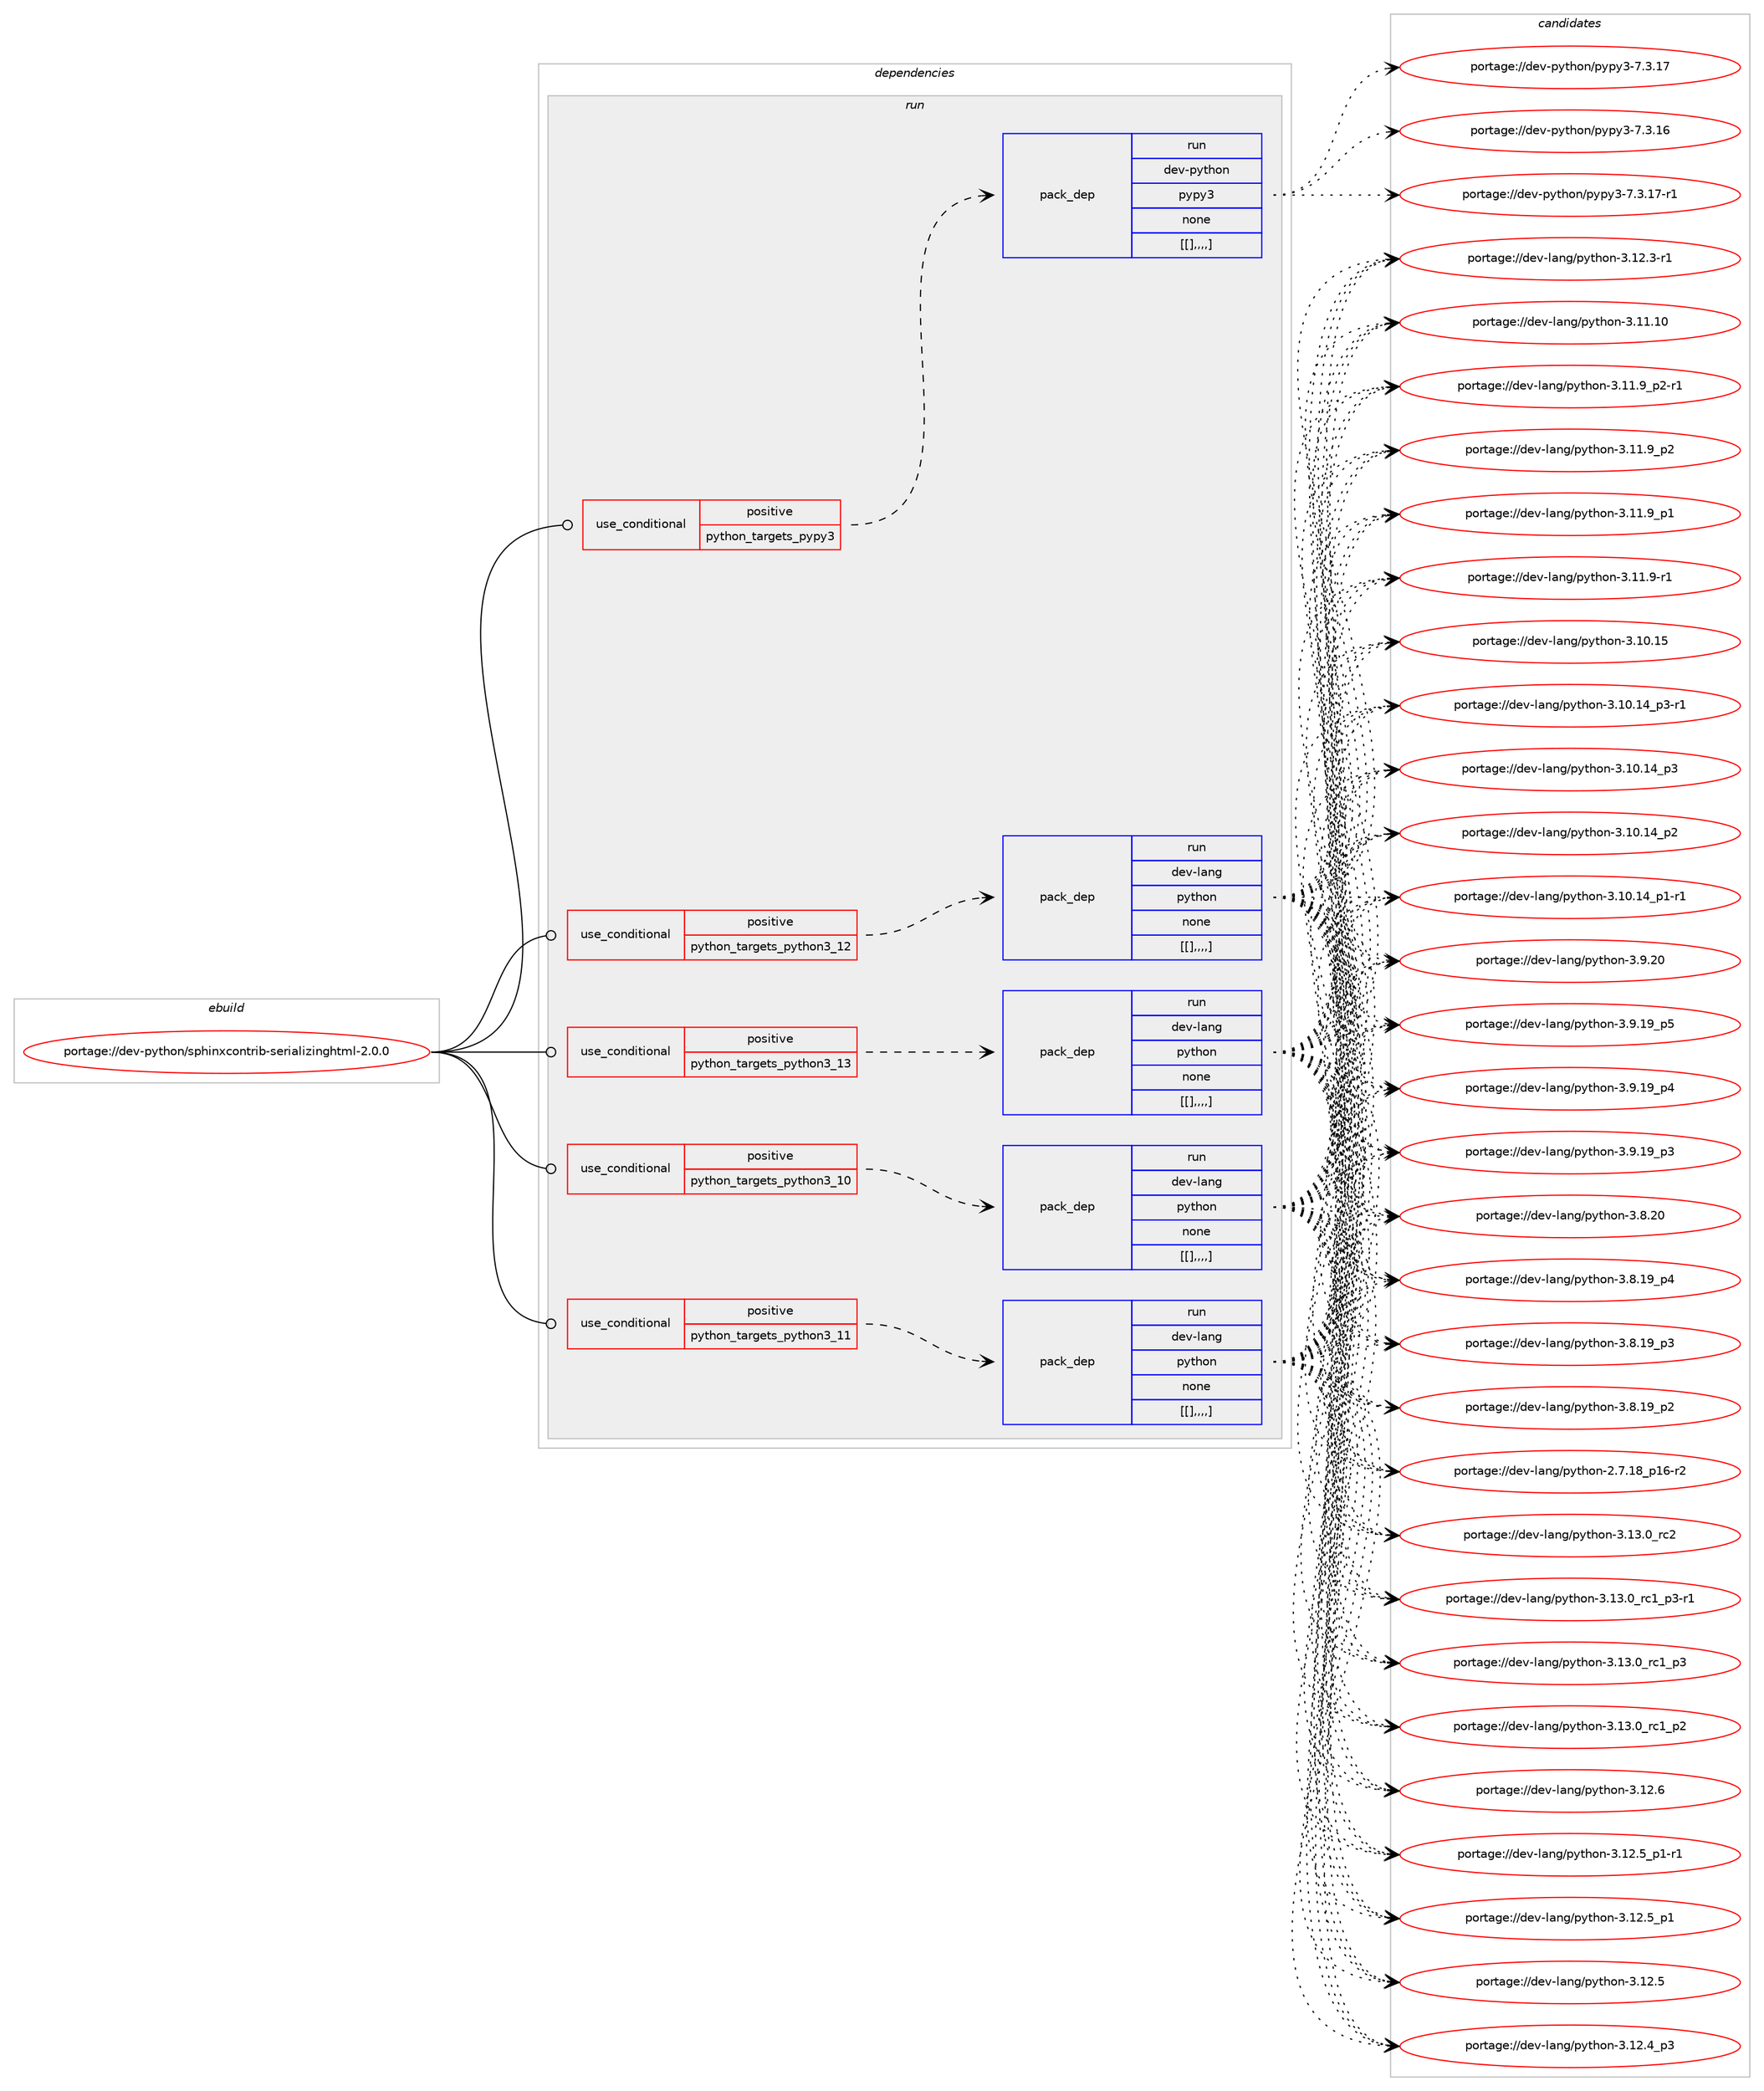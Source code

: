 digraph prolog {

# *************
# Graph options
# *************

newrank=true;
concentrate=true;
compound=true;
graph [rankdir=LR,fontname=Helvetica,fontsize=10,ranksep=1.5];#, ranksep=2.5, nodesep=0.2];
edge  [arrowhead=vee];
node  [fontname=Helvetica,fontsize=10];

# **********
# The ebuild
# **********

subgraph cluster_leftcol {
color=gray;
label=<<i>ebuild</i>>;
id [label="portage://dev-python/sphinxcontrib-serializinghtml-2.0.0", color=red, width=4, href="../dev-python/sphinxcontrib-serializinghtml-2.0.0.svg"];
}

# ****************
# The dependencies
# ****************

subgraph cluster_midcol {
color=gray;
label=<<i>dependencies</i>>;
subgraph cluster_compile {
fillcolor="#eeeeee";
style=filled;
label=<<i>compile</i>>;
}
subgraph cluster_compileandrun {
fillcolor="#eeeeee";
style=filled;
label=<<i>compile and run</i>>;
}
subgraph cluster_run {
fillcolor="#eeeeee";
style=filled;
label=<<i>run</i>>;
subgraph cond40949 {
dependency166350 [label=<<TABLE BORDER="0" CELLBORDER="1" CELLSPACING="0" CELLPADDING="4"><TR><TD ROWSPAN="3" CELLPADDING="10">use_conditional</TD></TR><TR><TD>positive</TD></TR><TR><TD>python_targets_pypy3</TD></TR></TABLE>>, shape=none, color=red];
subgraph pack124140 {
dependency166351 [label=<<TABLE BORDER="0" CELLBORDER="1" CELLSPACING="0" CELLPADDING="4" WIDTH="220"><TR><TD ROWSPAN="6" CELLPADDING="30">pack_dep</TD></TR><TR><TD WIDTH="110">run</TD></TR><TR><TD>dev-python</TD></TR><TR><TD>pypy3</TD></TR><TR><TD>none</TD></TR><TR><TD>[[],,,,]</TD></TR></TABLE>>, shape=none, color=blue];
}
dependency166350:e -> dependency166351:w [weight=20,style="dashed",arrowhead="vee"];
}
id:e -> dependency166350:w [weight=20,style="solid",arrowhead="odot"];
subgraph cond40950 {
dependency166352 [label=<<TABLE BORDER="0" CELLBORDER="1" CELLSPACING="0" CELLPADDING="4"><TR><TD ROWSPAN="3" CELLPADDING="10">use_conditional</TD></TR><TR><TD>positive</TD></TR><TR><TD>python_targets_python3_10</TD></TR></TABLE>>, shape=none, color=red];
subgraph pack124141 {
dependency166353 [label=<<TABLE BORDER="0" CELLBORDER="1" CELLSPACING="0" CELLPADDING="4" WIDTH="220"><TR><TD ROWSPAN="6" CELLPADDING="30">pack_dep</TD></TR><TR><TD WIDTH="110">run</TD></TR><TR><TD>dev-lang</TD></TR><TR><TD>python</TD></TR><TR><TD>none</TD></TR><TR><TD>[[],,,,]</TD></TR></TABLE>>, shape=none, color=blue];
}
dependency166352:e -> dependency166353:w [weight=20,style="dashed",arrowhead="vee"];
}
id:e -> dependency166352:w [weight=20,style="solid",arrowhead="odot"];
subgraph cond40951 {
dependency166354 [label=<<TABLE BORDER="0" CELLBORDER="1" CELLSPACING="0" CELLPADDING="4"><TR><TD ROWSPAN="3" CELLPADDING="10">use_conditional</TD></TR><TR><TD>positive</TD></TR><TR><TD>python_targets_python3_11</TD></TR></TABLE>>, shape=none, color=red];
subgraph pack124142 {
dependency166355 [label=<<TABLE BORDER="0" CELLBORDER="1" CELLSPACING="0" CELLPADDING="4" WIDTH="220"><TR><TD ROWSPAN="6" CELLPADDING="30">pack_dep</TD></TR><TR><TD WIDTH="110">run</TD></TR><TR><TD>dev-lang</TD></TR><TR><TD>python</TD></TR><TR><TD>none</TD></TR><TR><TD>[[],,,,]</TD></TR></TABLE>>, shape=none, color=blue];
}
dependency166354:e -> dependency166355:w [weight=20,style="dashed",arrowhead="vee"];
}
id:e -> dependency166354:w [weight=20,style="solid",arrowhead="odot"];
subgraph cond40952 {
dependency166356 [label=<<TABLE BORDER="0" CELLBORDER="1" CELLSPACING="0" CELLPADDING="4"><TR><TD ROWSPAN="3" CELLPADDING="10">use_conditional</TD></TR><TR><TD>positive</TD></TR><TR><TD>python_targets_python3_12</TD></TR></TABLE>>, shape=none, color=red];
subgraph pack124143 {
dependency166357 [label=<<TABLE BORDER="0" CELLBORDER="1" CELLSPACING="0" CELLPADDING="4" WIDTH="220"><TR><TD ROWSPAN="6" CELLPADDING="30">pack_dep</TD></TR><TR><TD WIDTH="110">run</TD></TR><TR><TD>dev-lang</TD></TR><TR><TD>python</TD></TR><TR><TD>none</TD></TR><TR><TD>[[],,,,]</TD></TR></TABLE>>, shape=none, color=blue];
}
dependency166356:e -> dependency166357:w [weight=20,style="dashed",arrowhead="vee"];
}
id:e -> dependency166356:w [weight=20,style="solid",arrowhead="odot"];
subgraph cond40953 {
dependency166358 [label=<<TABLE BORDER="0" CELLBORDER="1" CELLSPACING="0" CELLPADDING="4"><TR><TD ROWSPAN="3" CELLPADDING="10">use_conditional</TD></TR><TR><TD>positive</TD></TR><TR><TD>python_targets_python3_13</TD></TR></TABLE>>, shape=none, color=red];
subgraph pack124144 {
dependency166359 [label=<<TABLE BORDER="0" CELLBORDER="1" CELLSPACING="0" CELLPADDING="4" WIDTH="220"><TR><TD ROWSPAN="6" CELLPADDING="30">pack_dep</TD></TR><TR><TD WIDTH="110">run</TD></TR><TR><TD>dev-lang</TD></TR><TR><TD>python</TD></TR><TR><TD>none</TD></TR><TR><TD>[[],,,,]</TD></TR></TABLE>>, shape=none, color=blue];
}
dependency166358:e -> dependency166359:w [weight=20,style="dashed",arrowhead="vee"];
}
id:e -> dependency166358:w [weight=20,style="solid",arrowhead="odot"];
}
}

# **************
# The candidates
# **************

subgraph cluster_choices {
rank=same;
color=gray;
label=<<i>candidates</i>>;

subgraph choice124140 {
color=black;
nodesep=1;
choice100101118451121211161041111104711212111212151455546514649554511449 [label="portage://dev-python/pypy3-7.3.17-r1", color=red, width=4,href="../dev-python/pypy3-7.3.17-r1.svg"];
choice10010111845112121116104111110471121211121215145554651464955 [label="portage://dev-python/pypy3-7.3.17", color=red, width=4,href="../dev-python/pypy3-7.3.17.svg"];
choice10010111845112121116104111110471121211121215145554651464954 [label="portage://dev-python/pypy3-7.3.16", color=red, width=4,href="../dev-python/pypy3-7.3.16.svg"];
dependency166351:e -> choice100101118451121211161041111104711212111212151455546514649554511449:w [style=dotted,weight="100"];
dependency166351:e -> choice10010111845112121116104111110471121211121215145554651464955:w [style=dotted,weight="100"];
dependency166351:e -> choice10010111845112121116104111110471121211121215145554651464954:w [style=dotted,weight="100"];
}
subgraph choice124141 {
color=black;
nodesep=1;
choice10010111845108971101034711212111610411111045514649514648951149950 [label="portage://dev-lang/python-3.13.0_rc2", color=red, width=4,href="../dev-lang/python-3.13.0_rc2.svg"];
choice1001011184510897110103471121211161041111104551464951464895114994995112514511449 [label="portage://dev-lang/python-3.13.0_rc1_p3-r1", color=red, width=4,href="../dev-lang/python-3.13.0_rc1_p3-r1.svg"];
choice100101118451089711010347112121116104111110455146495146489511499499511251 [label="portage://dev-lang/python-3.13.0_rc1_p3", color=red, width=4,href="../dev-lang/python-3.13.0_rc1_p3.svg"];
choice100101118451089711010347112121116104111110455146495146489511499499511250 [label="portage://dev-lang/python-3.13.0_rc1_p2", color=red, width=4,href="../dev-lang/python-3.13.0_rc1_p2.svg"];
choice10010111845108971101034711212111610411111045514649504654 [label="portage://dev-lang/python-3.12.6", color=red, width=4,href="../dev-lang/python-3.12.6.svg"];
choice1001011184510897110103471121211161041111104551464950465395112494511449 [label="portage://dev-lang/python-3.12.5_p1-r1", color=red, width=4,href="../dev-lang/python-3.12.5_p1-r1.svg"];
choice100101118451089711010347112121116104111110455146495046539511249 [label="portage://dev-lang/python-3.12.5_p1", color=red, width=4,href="../dev-lang/python-3.12.5_p1.svg"];
choice10010111845108971101034711212111610411111045514649504653 [label="portage://dev-lang/python-3.12.5", color=red, width=4,href="../dev-lang/python-3.12.5.svg"];
choice100101118451089711010347112121116104111110455146495046529511251 [label="portage://dev-lang/python-3.12.4_p3", color=red, width=4,href="../dev-lang/python-3.12.4_p3.svg"];
choice100101118451089711010347112121116104111110455146495046514511449 [label="portage://dev-lang/python-3.12.3-r1", color=red, width=4,href="../dev-lang/python-3.12.3-r1.svg"];
choice1001011184510897110103471121211161041111104551464949464948 [label="portage://dev-lang/python-3.11.10", color=red, width=4,href="../dev-lang/python-3.11.10.svg"];
choice1001011184510897110103471121211161041111104551464949465795112504511449 [label="portage://dev-lang/python-3.11.9_p2-r1", color=red, width=4,href="../dev-lang/python-3.11.9_p2-r1.svg"];
choice100101118451089711010347112121116104111110455146494946579511250 [label="portage://dev-lang/python-3.11.9_p2", color=red, width=4,href="../dev-lang/python-3.11.9_p2.svg"];
choice100101118451089711010347112121116104111110455146494946579511249 [label="portage://dev-lang/python-3.11.9_p1", color=red, width=4,href="../dev-lang/python-3.11.9_p1.svg"];
choice100101118451089711010347112121116104111110455146494946574511449 [label="portage://dev-lang/python-3.11.9-r1", color=red, width=4,href="../dev-lang/python-3.11.9-r1.svg"];
choice1001011184510897110103471121211161041111104551464948464953 [label="portage://dev-lang/python-3.10.15", color=red, width=4,href="../dev-lang/python-3.10.15.svg"];
choice100101118451089711010347112121116104111110455146494846495295112514511449 [label="portage://dev-lang/python-3.10.14_p3-r1", color=red, width=4,href="../dev-lang/python-3.10.14_p3-r1.svg"];
choice10010111845108971101034711212111610411111045514649484649529511251 [label="portage://dev-lang/python-3.10.14_p3", color=red, width=4,href="../dev-lang/python-3.10.14_p3.svg"];
choice10010111845108971101034711212111610411111045514649484649529511250 [label="portage://dev-lang/python-3.10.14_p2", color=red, width=4,href="../dev-lang/python-3.10.14_p2.svg"];
choice100101118451089711010347112121116104111110455146494846495295112494511449 [label="portage://dev-lang/python-3.10.14_p1-r1", color=red, width=4,href="../dev-lang/python-3.10.14_p1-r1.svg"];
choice10010111845108971101034711212111610411111045514657465048 [label="portage://dev-lang/python-3.9.20", color=red, width=4,href="../dev-lang/python-3.9.20.svg"];
choice100101118451089711010347112121116104111110455146574649579511253 [label="portage://dev-lang/python-3.9.19_p5", color=red, width=4,href="../dev-lang/python-3.9.19_p5.svg"];
choice100101118451089711010347112121116104111110455146574649579511252 [label="portage://dev-lang/python-3.9.19_p4", color=red, width=4,href="../dev-lang/python-3.9.19_p4.svg"];
choice100101118451089711010347112121116104111110455146574649579511251 [label="portage://dev-lang/python-3.9.19_p3", color=red, width=4,href="../dev-lang/python-3.9.19_p3.svg"];
choice10010111845108971101034711212111610411111045514656465048 [label="portage://dev-lang/python-3.8.20", color=red, width=4,href="../dev-lang/python-3.8.20.svg"];
choice100101118451089711010347112121116104111110455146564649579511252 [label="portage://dev-lang/python-3.8.19_p4", color=red, width=4,href="../dev-lang/python-3.8.19_p4.svg"];
choice100101118451089711010347112121116104111110455146564649579511251 [label="portage://dev-lang/python-3.8.19_p3", color=red, width=4,href="../dev-lang/python-3.8.19_p3.svg"];
choice100101118451089711010347112121116104111110455146564649579511250 [label="portage://dev-lang/python-3.8.19_p2", color=red, width=4,href="../dev-lang/python-3.8.19_p2.svg"];
choice100101118451089711010347112121116104111110455046554649569511249544511450 [label="portage://dev-lang/python-2.7.18_p16-r2", color=red, width=4,href="../dev-lang/python-2.7.18_p16-r2.svg"];
dependency166353:e -> choice10010111845108971101034711212111610411111045514649514648951149950:w [style=dotted,weight="100"];
dependency166353:e -> choice1001011184510897110103471121211161041111104551464951464895114994995112514511449:w [style=dotted,weight="100"];
dependency166353:e -> choice100101118451089711010347112121116104111110455146495146489511499499511251:w [style=dotted,weight="100"];
dependency166353:e -> choice100101118451089711010347112121116104111110455146495146489511499499511250:w [style=dotted,weight="100"];
dependency166353:e -> choice10010111845108971101034711212111610411111045514649504654:w [style=dotted,weight="100"];
dependency166353:e -> choice1001011184510897110103471121211161041111104551464950465395112494511449:w [style=dotted,weight="100"];
dependency166353:e -> choice100101118451089711010347112121116104111110455146495046539511249:w [style=dotted,weight="100"];
dependency166353:e -> choice10010111845108971101034711212111610411111045514649504653:w [style=dotted,weight="100"];
dependency166353:e -> choice100101118451089711010347112121116104111110455146495046529511251:w [style=dotted,weight="100"];
dependency166353:e -> choice100101118451089711010347112121116104111110455146495046514511449:w [style=dotted,weight="100"];
dependency166353:e -> choice1001011184510897110103471121211161041111104551464949464948:w [style=dotted,weight="100"];
dependency166353:e -> choice1001011184510897110103471121211161041111104551464949465795112504511449:w [style=dotted,weight="100"];
dependency166353:e -> choice100101118451089711010347112121116104111110455146494946579511250:w [style=dotted,weight="100"];
dependency166353:e -> choice100101118451089711010347112121116104111110455146494946579511249:w [style=dotted,weight="100"];
dependency166353:e -> choice100101118451089711010347112121116104111110455146494946574511449:w [style=dotted,weight="100"];
dependency166353:e -> choice1001011184510897110103471121211161041111104551464948464953:w [style=dotted,weight="100"];
dependency166353:e -> choice100101118451089711010347112121116104111110455146494846495295112514511449:w [style=dotted,weight="100"];
dependency166353:e -> choice10010111845108971101034711212111610411111045514649484649529511251:w [style=dotted,weight="100"];
dependency166353:e -> choice10010111845108971101034711212111610411111045514649484649529511250:w [style=dotted,weight="100"];
dependency166353:e -> choice100101118451089711010347112121116104111110455146494846495295112494511449:w [style=dotted,weight="100"];
dependency166353:e -> choice10010111845108971101034711212111610411111045514657465048:w [style=dotted,weight="100"];
dependency166353:e -> choice100101118451089711010347112121116104111110455146574649579511253:w [style=dotted,weight="100"];
dependency166353:e -> choice100101118451089711010347112121116104111110455146574649579511252:w [style=dotted,weight="100"];
dependency166353:e -> choice100101118451089711010347112121116104111110455146574649579511251:w [style=dotted,weight="100"];
dependency166353:e -> choice10010111845108971101034711212111610411111045514656465048:w [style=dotted,weight="100"];
dependency166353:e -> choice100101118451089711010347112121116104111110455146564649579511252:w [style=dotted,weight="100"];
dependency166353:e -> choice100101118451089711010347112121116104111110455146564649579511251:w [style=dotted,weight="100"];
dependency166353:e -> choice100101118451089711010347112121116104111110455146564649579511250:w [style=dotted,weight="100"];
dependency166353:e -> choice100101118451089711010347112121116104111110455046554649569511249544511450:w [style=dotted,weight="100"];
}
subgraph choice124142 {
color=black;
nodesep=1;
choice10010111845108971101034711212111610411111045514649514648951149950 [label="portage://dev-lang/python-3.13.0_rc2", color=red, width=4,href="../dev-lang/python-3.13.0_rc2.svg"];
choice1001011184510897110103471121211161041111104551464951464895114994995112514511449 [label="portage://dev-lang/python-3.13.0_rc1_p3-r1", color=red, width=4,href="../dev-lang/python-3.13.0_rc1_p3-r1.svg"];
choice100101118451089711010347112121116104111110455146495146489511499499511251 [label="portage://dev-lang/python-3.13.0_rc1_p3", color=red, width=4,href="../dev-lang/python-3.13.0_rc1_p3.svg"];
choice100101118451089711010347112121116104111110455146495146489511499499511250 [label="portage://dev-lang/python-3.13.0_rc1_p2", color=red, width=4,href="../dev-lang/python-3.13.0_rc1_p2.svg"];
choice10010111845108971101034711212111610411111045514649504654 [label="portage://dev-lang/python-3.12.6", color=red, width=4,href="../dev-lang/python-3.12.6.svg"];
choice1001011184510897110103471121211161041111104551464950465395112494511449 [label="portage://dev-lang/python-3.12.5_p1-r1", color=red, width=4,href="../dev-lang/python-3.12.5_p1-r1.svg"];
choice100101118451089711010347112121116104111110455146495046539511249 [label="portage://dev-lang/python-3.12.5_p1", color=red, width=4,href="../dev-lang/python-3.12.5_p1.svg"];
choice10010111845108971101034711212111610411111045514649504653 [label="portage://dev-lang/python-3.12.5", color=red, width=4,href="../dev-lang/python-3.12.5.svg"];
choice100101118451089711010347112121116104111110455146495046529511251 [label="portage://dev-lang/python-3.12.4_p3", color=red, width=4,href="../dev-lang/python-3.12.4_p3.svg"];
choice100101118451089711010347112121116104111110455146495046514511449 [label="portage://dev-lang/python-3.12.3-r1", color=red, width=4,href="../dev-lang/python-3.12.3-r1.svg"];
choice1001011184510897110103471121211161041111104551464949464948 [label="portage://dev-lang/python-3.11.10", color=red, width=4,href="../dev-lang/python-3.11.10.svg"];
choice1001011184510897110103471121211161041111104551464949465795112504511449 [label="portage://dev-lang/python-3.11.9_p2-r1", color=red, width=4,href="../dev-lang/python-3.11.9_p2-r1.svg"];
choice100101118451089711010347112121116104111110455146494946579511250 [label="portage://dev-lang/python-3.11.9_p2", color=red, width=4,href="../dev-lang/python-3.11.9_p2.svg"];
choice100101118451089711010347112121116104111110455146494946579511249 [label="portage://dev-lang/python-3.11.9_p1", color=red, width=4,href="../dev-lang/python-3.11.9_p1.svg"];
choice100101118451089711010347112121116104111110455146494946574511449 [label="portage://dev-lang/python-3.11.9-r1", color=red, width=4,href="../dev-lang/python-3.11.9-r1.svg"];
choice1001011184510897110103471121211161041111104551464948464953 [label="portage://dev-lang/python-3.10.15", color=red, width=4,href="../dev-lang/python-3.10.15.svg"];
choice100101118451089711010347112121116104111110455146494846495295112514511449 [label="portage://dev-lang/python-3.10.14_p3-r1", color=red, width=4,href="../dev-lang/python-3.10.14_p3-r1.svg"];
choice10010111845108971101034711212111610411111045514649484649529511251 [label="portage://dev-lang/python-3.10.14_p3", color=red, width=4,href="../dev-lang/python-3.10.14_p3.svg"];
choice10010111845108971101034711212111610411111045514649484649529511250 [label="portage://dev-lang/python-3.10.14_p2", color=red, width=4,href="../dev-lang/python-3.10.14_p2.svg"];
choice100101118451089711010347112121116104111110455146494846495295112494511449 [label="portage://dev-lang/python-3.10.14_p1-r1", color=red, width=4,href="../dev-lang/python-3.10.14_p1-r1.svg"];
choice10010111845108971101034711212111610411111045514657465048 [label="portage://dev-lang/python-3.9.20", color=red, width=4,href="../dev-lang/python-3.9.20.svg"];
choice100101118451089711010347112121116104111110455146574649579511253 [label="portage://dev-lang/python-3.9.19_p5", color=red, width=4,href="../dev-lang/python-3.9.19_p5.svg"];
choice100101118451089711010347112121116104111110455146574649579511252 [label="portage://dev-lang/python-3.9.19_p4", color=red, width=4,href="../dev-lang/python-3.9.19_p4.svg"];
choice100101118451089711010347112121116104111110455146574649579511251 [label="portage://dev-lang/python-3.9.19_p3", color=red, width=4,href="../dev-lang/python-3.9.19_p3.svg"];
choice10010111845108971101034711212111610411111045514656465048 [label="portage://dev-lang/python-3.8.20", color=red, width=4,href="../dev-lang/python-3.8.20.svg"];
choice100101118451089711010347112121116104111110455146564649579511252 [label="portage://dev-lang/python-3.8.19_p4", color=red, width=4,href="../dev-lang/python-3.8.19_p4.svg"];
choice100101118451089711010347112121116104111110455146564649579511251 [label="portage://dev-lang/python-3.8.19_p3", color=red, width=4,href="../dev-lang/python-3.8.19_p3.svg"];
choice100101118451089711010347112121116104111110455146564649579511250 [label="portage://dev-lang/python-3.8.19_p2", color=red, width=4,href="../dev-lang/python-3.8.19_p2.svg"];
choice100101118451089711010347112121116104111110455046554649569511249544511450 [label="portage://dev-lang/python-2.7.18_p16-r2", color=red, width=4,href="../dev-lang/python-2.7.18_p16-r2.svg"];
dependency166355:e -> choice10010111845108971101034711212111610411111045514649514648951149950:w [style=dotted,weight="100"];
dependency166355:e -> choice1001011184510897110103471121211161041111104551464951464895114994995112514511449:w [style=dotted,weight="100"];
dependency166355:e -> choice100101118451089711010347112121116104111110455146495146489511499499511251:w [style=dotted,weight="100"];
dependency166355:e -> choice100101118451089711010347112121116104111110455146495146489511499499511250:w [style=dotted,weight="100"];
dependency166355:e -> choice10010111845108971101034711212111610411111045514649504654:w [style=dotted,weight="100"];
dependency166355:e -> choice1001011184510897110103471121211161041111104551464950465395112494511449:w [style=dotted,weight="100"];
dependency166355:e -> choice100101118451089711010347112121116104111110455146495046539511249:w [style=dotted,weight="100"];
dependency166355:e -> choice10010111845108971101034711212111610411111045514649504653:w [style=dotted,weight="100"];
dependency166355:e -> choice100101118451089711010347112121116104111110455146495046529511251:w [style=dotted,weight="100"];
dependency166355:e -> choice100101118451089711010347112121116104111110455146495046514511449:w [style=dotted,weight="100"];
dependency166355:e -> choice1001011184510897110103471121211161041111104551464949464948:w [style=dotted,weight="100"];
dependency166355:e -> choice1001011184510897110103471121211161041111104551464949465795112504511449:w [style=dotted,weight="100"];
dependency166355:e -> choice100101118451089711010347112121116104111110455146494946579511250:w [style=dotted,weight="100"];
dependency166355:e -> choice100101118451089711010347112121116104111110455146494946579511249:w [style=dotted,weight="100"];
dependency166355:e -> choice100101118451089711010347112121116104111110455146494946574511449:w [style=dotted,weight="100"];
dependency166355:e -> choice1001011184510897110103471121211161041111104551464948464953:w [style=dotted,weight="100"];
dependency166355:e -> choice100101118451089711010347112121116104111110455146494846495295112514511449:w [style=dotted,weight="100"];
dependency166355:e -> choice10010111845108971101034711212111610411111045514649484649529511251:w [style=dotted,weight="100"];
dependency166355:e -> choice10010111845108971101034711212111610411111045514649484649529511250:w [style=dotted,weight="100"];
dependency166355:e -> choice100101118451089711010347112121116104111110455146494846495295112494511449:w [style=dotted,weight="100"];
dependency166355:e -> choice10010111845108971101034711212111610411111045514657465048:w [style=dotted,weight="100"];
dependency166355:e -> choice100101118451089711010347112121116104111110455146574649579511253:w [style=dotted,weight="100"];
dependency166355:e -> choice100101118451089711010347112121116104111110455146574649579511252:w [style=dotted,weight="100"];
dependency166355:e -> choice100101118451089711010347112121116104111110455146574649579511251:w [style=dotted,weight="100"];
dependency166355:e -> choice10010111845108971101034711212111610411111045514656465048:w [style=dotted,weight="100"];
dependency166355:e -> choice100101118451089711010347112121116104111110455146564649579511252:w [style=dotted,weight="100"];
dependency166355:e -> choice100101118451089711010347112121116104111110455146564649579511251:w [style=dotted,weight="100"];
dependency166355:e -> choice100101118451089711010347112121116104111110455146564649579511250:w [style=dotted,weight="100"];
dependency166355:e -> choice100101118451089711010347112121116104111110455046554649569511249544511450:w [style=dotted,weight="100"];
}
subgraph choice124143 {
color=black;
nodesep=1;
choice10010111845108971101034711212111610411111045514649514648951149950 [label="portage://dev-lang/python-3.13.0_rc2", color=red, width=4,href="../dev-lang/python-3.13.0_rc2.svg"];
choice1001011184510897110103471121211161041111104551464951464895114994995112514511449 [label="portage://dev-lang/python-3.13.0_rc1_p3-r1", color=red, width=4,href="../dev-lang/python-3.13.0_rc1_p3-r1.svg"];
choice100101118451089711010347112121116104111110455146495146489511499499511251 [label="portage://dev-lang/python-3.13.0_rc1_p3", color=red, width=4,href="../dev-lang/python-3.13.0_rc1_p3.svg"];
choice100101118451089711010347112121116104111110455146495146489511499499511250 [label="portage://dev-lang/python-3.13.0_rc1_p2", color=red, width=4,href="../dev-lang/python-3.13.0_rc1_p2.svg"];
choice10010111845108971101034711212111610411111045514649504654 [label="portage://dev-lang/python-3.12.6", color=red, width=4,href="../dev-lang/python-3.12.6.svg"];
choice1001011184510897110103471121211161041111104551464950465395112494511449 [label="portage://dev-lang/python-3.12.5_p1-r1", color=red, width=4,href="../dev-lang/python-3.12.5_p1-r1.svg"];
choice100101118451089711010347112121116104111110455146495046539511249 [label="portage://dev-lang/python-3.12.5_p1", color=red, width=4,href="../dev-lang/python-3.12.5_p1.svg"];
choice10010111845108971101034711212111610411111045514649504653 [label="portage://dev-lang/python-3.12.5", color=red, width=4,href="../dev-lang/python-3.12.5.svg"];
choice100101118451089711010347112121116104111110455146495046529511251 [label="portage://dev-lang/python-3.12.4_p3", color=red, width=4,href="../dev-lang/python-3.12.4_p3.svg"];
choice100101118451089711010347112121116104111110455146495046514511449 [label="portage://dev-lang/python-3.12.3-r1", color=red, width=4,href="../dev-lang/python-3.12.3-r1.svg"];
choice1001011184510897110103471121211161041111104551464949464948 [label="portage://dev-lang/python-3.11.10", color=red, width=4,href="../dev-lang/python-3.11.10.svg"];
choice1001011184510897110103471121211161041111104551464949465795112504511449 [label="portage://dev-lang/python-3.11.9_p2-r1", color=red, width=4,href="../dev-lang/python-3.11.9_p2-r1.svg"];
choice100101118451089711010347112121116104111110455146494946579511250 [label="portage://dev-lang/python-3.11.9_p2", color=red, width=4,href="../dev-lang/python-3.11.9_p2.svg"];
choice100101118451089711010347112121116104111110455146494946579511249 [label="portage://dev-lang/python-3.11.9_p1", color=red, width=4,href="../dev-lang/python-3.11.9_p1.svg"];
choice100101118451089711010347112121116104111110455146494946574511449 [label="portage://dev-lang/python-3.11.9-r1", color=red, width=4,href="../dev-lang/python-3.11.9-r1.svg"];
choice1001011184510897110103471121211161041111104551464948464953 [label="portage://dev-lang/python-3.10.15", color=red, width=4,href="../dev-lang/python-3.10.15.svg"];
choice100101118451089711010347112121116104111110455146494846495295112514511449 [label="portage://dev-lang/python-3.10.14_p3-r1", color=red, width=4,href="../dev-lang/python-3.10.14_p3-r1.svg"];
choice10010111845108971101034711212111610411111045514649484649529511251 [label="portage://dev-lang/python-3.10.14_p3", color=red, width=4,href="../dev-lang/python-3.10.14_p3.svg"];
choice10010111845108971101034711212111610411111045514649484649529511250 [label="portage://dev-lang/python-3.10.14_p2", color=red, width=4,href="../dev-lang/python-3.10.14_p2.svg"];
choice100101118451089711010347112121116104111110455146494846495295112494511449 [label="portage://dev-lang/python-3.10.14_p1-r1", color=red, width=4,href="../dev-lang/python-3.10.14_p1-r1.svg"];
choice10010111845108971101034711212111610411111045514657465048 [label="portage://dev-lang/python-3.9.20", color=red, width=4,href="../dev-lang/python-3.9.20.svg"];
choice100101118451089711010347112121116104111110455146574649579511253 [label="portage://dev-lang/python-3.9.19_p5", color=red, width=4,href="../dev-lang/python-3.9.19_p5.svg"];
choice100101118451089711010347112121116104111110455146574649579511252 [label="portage://dev-lang/python-3.9.19_p4", color=red, width=4,href="../dev-lang/python-3.9.19_p4.svg"];
choice100101118451089711010347112121116104111110455146574649579511251 [label="portage://dev-lang/python-3.9.19_p3", color=red, width=4,href="../dev-lang/python-3.9.19_p3.svg"];
choice10010111845108971101034711212111610411111045514656465048 [label="portage://dev-lang/python-3.8.20", color=red, width=4,href="../dev-lang/python-3.8.20.svg"];
choice100101118451089711010347112121116104111110455146564649579511252 [label="portage://dev-lang/python-3.8.19_p4", color=red, width=4,href="../dev-lang/python-3.8.19_p4.svg"];
choice100101118451089711010347112121116104111110455146564649579511251 [label="portage://dev-lang/python-3.8.19_p3", color=red, width=4,href="../dev-lang/python-3.8.19_p3.svg"];
choice100101118451089711010347112121116104111110455146564649579511250 [label="portage://dev-lang/python-3.8.19_p2", color=red, width=4,href="../dev-lang/python-3.8.19_p2.svg"];
choice100101118451089711010347112121116104111110455046554649569511249544511450 [label="portage://dev-lang/python-2.7.18_p16-r2", color=red, width=4,href="../dev-lang/python-2.7.18_p16-r2.svg"];
dependency166357:e -> choice10010111845108971101034711212111610411111045514649514648951149950:w [style=dotted,weight="100"];
dependency166357:e -> choice1001011184510897110103471121211161041111104551464951464895114994995112514511449:w [style=dotted,weight="100"];
dependency166357:e -> choice100101118451089711010347112121116104111110455146495146489511499499511251:w [style=dotted,weight="100"];
dependency166357:e -> choice100101118451089711010347112121116104111110455146495146489511499499511250:w [style=dotted,weight="100"];
dependency166357:e -> choice10010111845108971101034711212111610411111045514649504654:w [style=dotted,weight="100"];
dependency166357:e -> choice1001011184510897110103471121211161041111104551464950465395112494511449:w [style=dotted,weight="100"];
dependency166357:e -> choice100101118451089711010347112121116104111110455146495046539511249:w [style=dotted,weight="100"];
dependency166357:e -> choice10010111845108971101034711212111610411111045514649504653:w [style=dotted,weight="100"];
dependency166357:e -> choice100101118451089711010347112121116104111110455146495046529511251:w [style=dotted,weight="100"];
dependency166357:e -> choice100101118451089711010347112121116104111110455146495046514511449:w [style=dotted,weight="100"];
dependency166357:e -> choice1001011184510897110103471121211161041111104551464949464948:w [style=dotted,weight="100"];
dependency166357:e -> choice1001011184510897110103471121211161041111104551464949465795112504511449:w [style=dotted,weight="100"];
dependency166357:e -> choice100101118451089711010347112121116104111110455146494946579511250:w [style=dotted,weight="100"];
dependency166357:e -> choice100101118451089711010347112121116104111110455146494946579511249:w [style=dotted,weight="100"];
dependency166357:e -> choice100101118451089711010347112121116104111110455146494946574511449:w [style=dotted,weight="100"];
dependency166357:e -> choice1001011184510897110103471121211161041111104551464948464953:w [style=dotted,weight="100"];
dependency166357:e -> choice100101118451089711010347112121116104111110455146494846495295112514511449:w [style=dotted,weight="100"];
dependency166357:e -> choice10010111845108971101034711212111610411111045514649484649529511251:w [style=dotted,weight="100"];
dependency166357:e -> choice10010111845108971101034711212111610411111045514649484649529511250:w [style=dotted,weight="100"];
dependency166357:e -> choice100101118451089711010347112121116104111110455146494846495295112494511449:w [style=dotted,weight="100"];
dependency166357:e -> choice10010111845108971101034711212111610411111045514657465048:w [style=dotted,weight="100"];
dependency166357:e -> choice100101118451089711010347112121116104111110455146574649579511253:w [style=dotted,weight="100"];
dependency166357:e -> choice100101118451089711010347112121116104111110455146574649579511252:w [style=dotted,weight="100"];
dependency166357:e -> choice100101118451089711010347112121116104111110455146574649579511251:w [style=dotted,weight="100"];
dependency166357:e -> choice10010111845108971101034711212111610411111045514656465048:w [style=dotted,weight="100"];
dependency166357:e -> choice100101118451089711010347112121116104111110455146564649579511252:w [style=dotted,weight="100"];
dependency166357:e -> choice100101118451089711010347112121116104111110455146564649579511251:w [style=dotted,weight="100"];
dependency166357:e -> choice100101118451089711010347112121116104111110455146564649579511250:w [style=dotted,weight="100"];
dependency166357:e -> choice100101118451089711010347112121116104111110455046554649569511249544511450:w [style=dotted,weight="100"];
}
subgraph choice124144 {
color=black;
nodesep=1;
choice10010111845108971101034711212111610411111045514649514648951149950 [label="portage://dev-lang/python-3.13.0_rc2", color=red, width=4,href="../dev-lang/python-3.13.0_rc2.svg"];
choice1001011184510897110103471121211161041111104551464951464895114994995112514511449 [label="portage://dev-lang/python-3.13.0_rc1_p3-r1", color=red, width=4,href="../dev-lang/python-3.13.0_rc1_p3-r1.svg"];
choice100101118451089711010347112121116104111110455146495146489511499499511251 [label="portage://dev-lang/python-3.13.0_rc1_p3", color=red, width=4,href="../dev-lang/python-3.13.0_rc1_p3.svg"];
choice100101118451089711010347112121116104111110455146495146489511499499511250 [label="portage://dev-lang/python-3.13.0_rc1_p2", color=red, width=4,href="../dev-lang/python-3.13.0_rc1_p2.svg"];
choice10010111845108971101034711212111610411111045514649504654 [label="portage://dev-lang/python-3.12.6", color=red, width=4,href="../dev-lang/python-3.12.6.svg"];
choice1001011184510897110103471121211161041111104551464950465395112494511449 [label="portage://dev-lang/python-3.12.5_p1-r1", color=red, width=4,href="../dev-lang/python-3.12.5_p1-r1.svg"];
choice100101118451089711010347112121116104111110455146495046539511249 [label="portage://dev-lang/python-3.12.5_p1", color=red, width=4,href="../dev-lang/python-3.12.5_p1.svg"];
choice10010111845108971101034711212111610411111045514649504653 [label="portage://dev-lang/python-3.12.5", color=red, width=4,href="../dev-lang/python-3.12.5.svg"];
choice100101118451089711010347112121116104111110455146495046529511251 [label="portage://dev-lang/python-3.12.4_p3", color=red, width=4,href="../dev-lang/python-3.12.4_p3.svg"];
choice100101118451089711010347112121116104111110455146495046514511449 [label="portage://dev-lang/python-3.12.3-r1", color=red, width=4,href="../dev-lang/python-3.12.3-r1.svg"];
choice1001011184510897110103471121211161041111104551464949464948 [label="portage://dev-lang/python-3.11.10", color=red, width=4,href="../dev-lang/python-3.11.10.svg"];
choice1001011184510897110103471121211161041111104551464949465795112504511449 [label="portage://dev-lang/python-3.11.9_p2-r1", color=red, width=4,href="../dev-lang/python-3.11.9_p2-r1.svg"];
choice100101118451089711010347112121116104111110455146494946579511250 [label="portage://dev-lang/python-3.11.9_p2", color=red, width=4,href="../dev-lang/python-3.11.9_p2.svg"];
choice100101118451089711010347112121116104111110455146494946579511249 [label="portage://dev-lang/python-3.11.9_p1", color=red, width=4,href="../dev-lang/python-3.11.9_p1.svg"];
choice100101118451089711010347112121116104111110455146494946574511449 [label="portage://dev-lang/python-3.11.9-r1", color=red, width=4,href="../dev-lang/python-3.11.9-r1.svg"];
choice1001011184510897110103471121211161041111104551464948464953 [label="portage://dev-lang/python-3.10.15", color=red, width=4,href="../dev-lang/python-3.10.15.svg"];
choice100101118451089711010347112121116104111110455146494846495295112514511449 [label="portage://dev-lang/python-3.10.14_p3-r1", color=red, width=4,href="../dev-lang/python-3.10.14_p3-r1.svg"];
choice10010111845108971101034711212111610411111045514649484649529511251 [label="portage://dev-lang/python-3.10.14_p3", color=red, width=4,href="../dev-lang/python-3.10.14_p3.svg"];
choice10010111845108971101034711212111610411111045514649484649529511250 [label="portage://dev-lang/python-3.10.14_p2", color=red, width=4,href="../dev-lang/python-3.10.14_p2.svg"];
choice100101118451089711010347112121116104111110455146494846495295112494511449 [label="portage://dev-lang/python-3.10.14_p1-r1", color=red, width=4,href="../dev-lang/python-3.10.14_p1-r1.svg"];
choice10010111845108971101034711212111610411111045514657465048 [label="portage://dev-lang/python-3.9.20", color=red, width=4,href="../dev-lang/python-3.9.20.svg"];
choice100101118451089711010347112121116104111110455146574649579511253 [label="portage://dev-lang/python-3.9.19_p5", color=red, width=4,href="../dev-lang/python-3.9.19_p5.svg"];
choice100101118451089711010347112121116104111110455146574649579511252 [label="portage://dev-lang/python-3.9.19_p4", color=red, width=4,href="../dev-lang/python-3.9.19_p4.svg"];
choice100101118451089711010347112121116104111110455146574649579511251 [label="portage://dev-lang/python-3.9.19_p3", color=red, width=4,href="../dev-lang/python-3.9.19_p3.svg"];
choice10010111845108971101034711212111610411111045514656465048 [label="portage://dev-lang/python-3.8.20", color=red, width=4,href="../dev-lang/python-3.8.20.svg"];
choice100101118451089711010347112121116104111110455146564649579511252 [label="portage://dev-lang/python-3.8.19_p4", color=red, width=4,href="../dev-lang/python-3.8.19_p4.svg"];
choice100101118451089711010347112121116104111110455146564649579511251 [label="portage://dev-lang/python-3.8.19_p3", color=red, width=4,href="../dev-lang/python-3.8.19_p3.svg"];
choice100101118451089711010347112121116104111110455146564649579511250 [label="portage://dev-lang/python-3.8.19_p2", color=red, width=4,href="../dev-lang/python-3.8.19_p2.svg"];
choice100101118451089711010347112121116104111110455046554649569511249544511450 [label="portage://dev-lang/python-2.7.18_p16-r2", color=red, width=4,href="../dev-lang/python-2.7.18_p16-r2.svg"];
dependency166359:e -> choice10010111845108971101034711212111610411111045514649514648951149950:w [style=dotted,weight="100"];
dependency166359:e -> choice1001011184510897110103471121211161041111104551464951464895114994995112514511449:w [style=dotted,weight="100"];
dependency166359:e -> choice100101118451089711010347112121116104111110455146495146489511499499511251:w [style=dotted,weight="100"];
dependency166359:e -> choice100101118451089711010347112121116104111110455146495146489511499499511250:w [style=dotted,weight="100"];
dependency166359:e -> choice10010111845108971101034711212111610411111045514649504654:w [style=dotted,weight="100"];
dependency166359:e -> choice1001011184510897110103471121211161041111104551464950465395112494511449:w [style=dotted,weight="100"];
dependency166359:e -> choice100101118451089711010347112121116104111110455146495046539511249:w [style=dotted,weight="100"];
dependency166359:e -> choice10010111845108971101034711212111610411111045514649504653:w [style=dotted,weight="100"];
dependency166359:e -> choice100101118451089711010347112121116104111110455146495046529511251:w [style=dotted,weight="100"];
dependency166359:e -> choice100101118451089711010347112121116104111110455146495046514511449:w [style=dotted,weight="100"];
dependency166359:e -> choice1001011184510897110103471121211161041111104551464949464948:w [style=dotted,weight="100"];
dependency166359:e -> choice1001011184510897110103471121211161041111104551464949465795112504511449:w [style=dotted,weight="100"];
dependency166359:e -> choice100101118451089711010347112121116104111110455146494946579511250:w [style=dotted,weight="100"];
dependency166359:e -> choice100101118451089711010347112121116104111110455146494946579511249:w [style=dotted,weight="100"];
dependency166359:e -> choice100101118451089711010347112121116104111110455146494946574511449:w [style=dotted,weight="100"];
dependency166359:e -> choice1001011184510897110103471121211161041111104551464948464953:w [style=dotted,weight="100"];
dependency166359:e -> choice100101118451089711010347112121116104111110455146494846495295112514511449:w [style=dotted,weight="100"];
dependency166359:e -> choice10010111845108971101034711212111610411111045514649484649529511251:w [style=dotted,weight="100"];
dependency166359:e -> choice10010111845108971101034711212111610411111045514649484649529511250:w [style=dotted,weight="100"];
dependency166359:e -> choice100101118451089711010347112121116104111110455146494846495295112494511449:w [style=dotted,weight="100"];
dependency166359:e -> choice10010111845108971101034711212111610411111045514657465048:w [style=dotted,weight="100"];
dependency166359:e -> choice100101118451089711010347112121116104111110455146574649579511253:w [style=dotted,weight="100"];
dependency166359:e -> choice100101118451089711010347112121116104111110455146574649579511252:w [style=dotted,weight="100"];
dependency166359:e -> choice100101118451089711010347112121116104111110455146574649579511251:w [style=dotted,weight="100"];
dependency166359:e -> choice10010111845108971101034711212111610411111045514656465048:w [style=dotted,weight="100"];
dependency166359:e -> choice100101118451089711010347112121116104111110455146564649579511252:w [style=dotted,weight="100"];
dependency166359:e -> choice100101118451089711010347112121116104111110455146564649579511251:w [style=dotted,weight="100"];
dependency166359:e -> choice100101118451089711010347112121116104111110455146564649579511250:w [style=dotted,weight="100"];
dependency166359:e -> choice100101118451089711010347112121116104111110455046554649569511249544511450:w [style=dotted,weight="100"];
}
}

}

